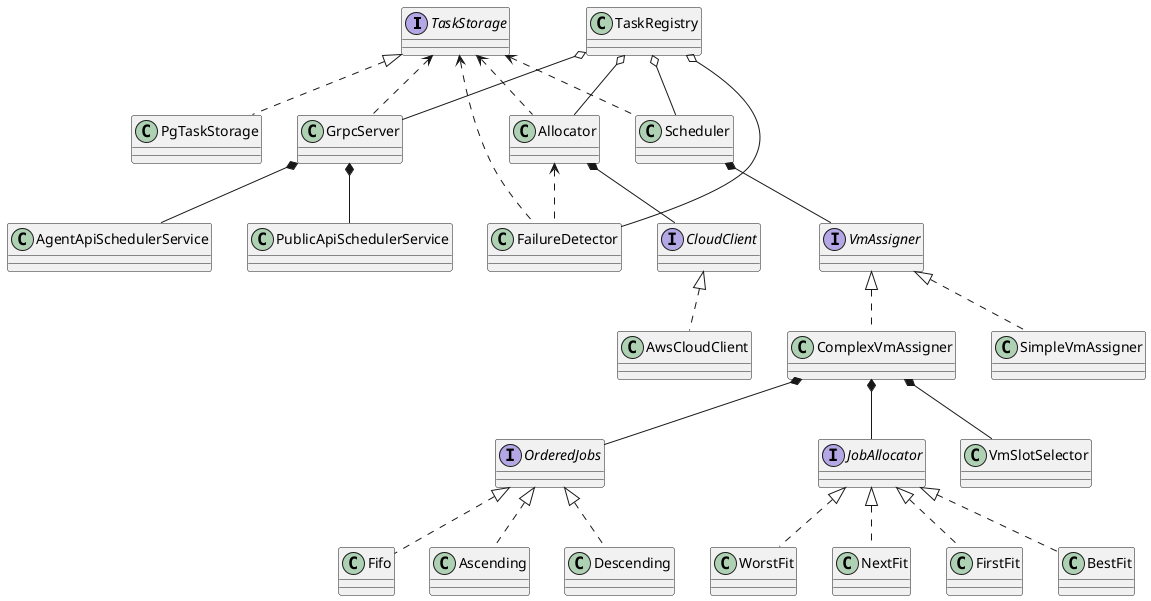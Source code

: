 @startuml

interface TaskStorage
class PgTaskStorage
TaskStorage <|.. PgTaskStorage

class Allocator
interface CloudClient
class AwsCloudClient

Allocator *-- CloudClient
CloudClient <|.. AwsCloudClient
TaskStorage <.. Allocator

class Scheduler
interface VmAssigner
interface OrderedJobs
class Fifo
class Ascending
class Descending
interface JobAllocator
class BestFit
class WorstFit
class NextFit
class FirstFit

Scheduler *-- VmAssigner
TaskStorage <.. Scheduler
VmAssigner <|.. SimpleVmAssigner
VmAssigner <|.. ComplexVmAssigner
ComplexVmAssigner *-- OrderedJobs
OrderedJobs <|.. Fifo
OrderedJobs <|.. Ascending
OrderedJobs <|.. Descending
ComplexVmAssigner *-- JobAllocator
JobAllocator <|.. BestFit
JobAllocator <|.. WorstFit
JobAllocator <|.. NextFit
JobAllocator <|.. FirstFit
ComplexVmAssigner *-- VmSlotSelector

class FailureDetector
Allocator <.. FailureDetector
TaskStorage <.. FailureDetector

class GrpcServer
class AgentApiSchedulerService
class PublicApiSchedulerService
TaskStorage <.. GrpcServer
GrpcServer *-- AgentApiSchedulerService
GrpcServer *-- PublicApiSchedulerService

class TaskRegistry
TaskRegistry o-- Allocator
TaskRegistry o-- GrpcServer
TaskRegistry o-- Scheduler
TaskRegistry o-- FailureDetector

@enduml
